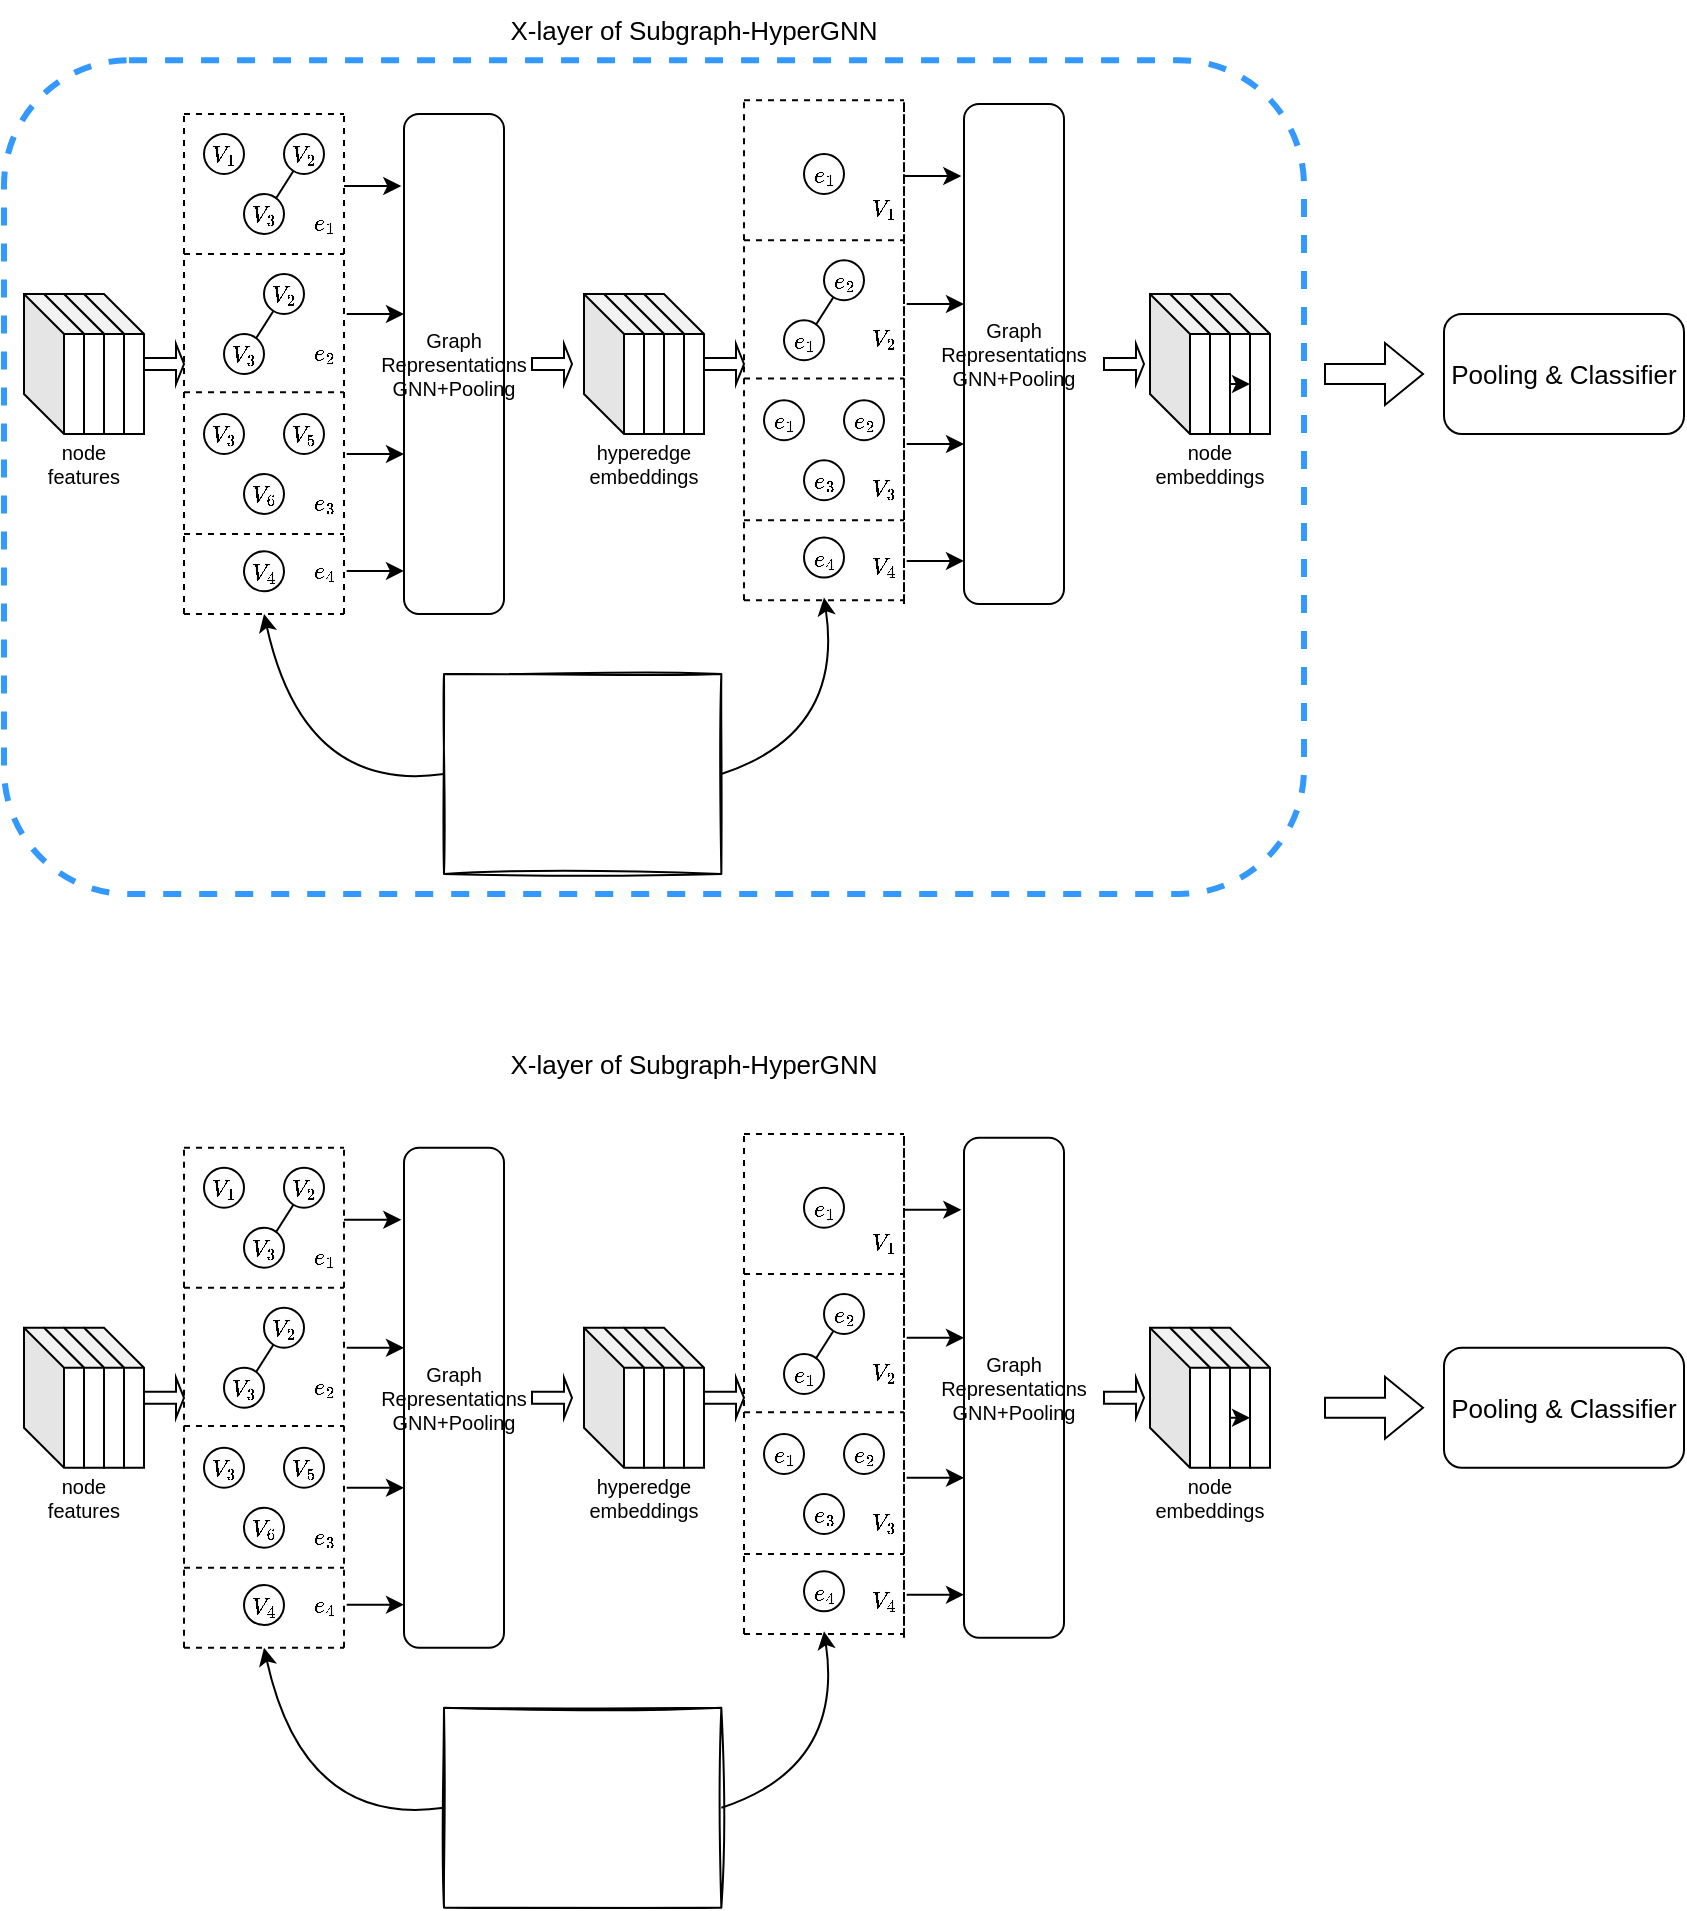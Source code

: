 <mxfile version="20.4.1" type="github">
  <diagram id="Zizr9kG71ItXu3PUZdYu" name="第 1 页">
    <mxGraphModel dx="983" dy="553" grid="1" gridSize="10" guides="1" tooltips="1" connect="1" arrows="1" fold="1" page="1" pageScale="1" pageWidth="827" pageHeight="1169" math="1" shadow="0">
      <root>
        <mxCell id="0" />
        <mxCell id="1" parent="0" />
        <mxCell id="7wE68VjL94obTEk8A7nX-3" value="&lt;font style=&quot;font-size: 10px;&quot;&gt;`V_1`&lt;/font&gt;" style="ellipse;whiteSpace=wrap;html=1;aspect=fixed;" vertex="1" parent="1">
          <mxGeometry x="300" y="120" width="20" height="20" as="geometry" />
        </mxCell>
        <mxCell id="7wE68VjL94obTEk8A7nX-4" value="&lt;font style=&quot;font-size: 10px;&quot;&gt;`V_2`&lt;/font&gt;" style="ellipse;whiteSpace=wrap;html=1;aspect=fixed;" vertex="1" parent="1">
          <mxGeometry x="340" y="120" width="20" height="20" as="geometry" />
        </mxCell>
        <mxCell id="7wE68VjL94obTEk8A7nX-5" value="&lt;font style=&quot;font-size: 10px;&quot;&gt;`V_3`&lt;/font&gt;" style="ellipse;whiteSpace=wrap;html=1;aspect=fixed;" vertex="1" parent="1">
          <mxGeometry x="320" y="150" width="20" height="20" as="geometry" />
        </mxCell>
        <mxCell id="7wE68VjL94obTEk8A7nX-6" value="" style="endArrow=none;html=1;rounded=0;fontSize=10;entryX=0.231;entryY=0.932;entryDx=0;entryDy=0;exitX=0.798;exitY=0.113;exitDx=0;exitDy=0;entryPerimeter=0;exitPerimeter=0;" edge="1" parent="1" source="7wE68VjL94obTEk8A7nX-5" target="7wE68VjL94obTEk8A7nX-4">
          <mxGeometry width="50" height="50" relative="1" as="geometry">
            <mxPoint x="340" y="290" as="sourcePoint" />
            <mxPoint x="390" y="240" as="targetPoint" />
          </mxGeometry>
        </mxCell>
        <mxCell id="7wE68VjL94obTEk8A7nX-8" value="&lt;font style=&quot;font-size: 10px;&quot;&gt;`V_2`&lt;/font&gt;" style="ellipse;whiteSpace=wrap;html=1;aspect=fixed;" vertex="1" parent="1">
          <mxGeometry x="330" y="190" width="20" height="20" as="geometry" />
        </mxCell>
        <mxCell id="7wE68VjL94obTEk8A7nX-9" value="&lt;font style=&quot;font-size: 10px;&quot;&gt;`V_3`&lt;/font&gt;" style="ellipse;whiteSpace=wrap;html=1;aspect=fixed;" vertex="1" parent="1">
          <mxGeometry x="310" y="220" width="20" height="20" as="geometry" />
        </mxCell>
        <mxCell id="7wE68VjL94obTEk8A7nX-10" value="" style="endArrow=none;html=1;rounded=0;fontSize=10;entryX=0.231;entryY=0.932;entryDx=0;entryDy=0;exitX=0.798;exitY=0.113;exitDx=0;exitDy=0;entryPerimeter=0;exitPerimeter=0;" edge="1" parent="1" source="7wE68VjL94obTEk8A7nX-9" target="7wE68VjL94obTEk8A7nX-8">
          <mxGeometry width="50" height="50" relative="1" as="geometry">
            <mxPoint x="330" y="360" as="sourcePoint" />
            <mxPoint x="380" y="310" as="targetPoint" />
          </mxGeometry>
        </mxCell>
        <mxCell id="7wE68VjL94obTEk8A7nX-11" value="&lt;font style=&quot;font-size: 10px;&quot;&gt;`V_3`&lt;/font&gt;" style="ellipse;whiteSpace=wrap;html=1;aspect=fixed;" vertex="1" parent="1">
          <mxGeometry x="300" y="260" width="20" height="20" as="geometry" />
        </mxCell>
        <mxCell id="7wE68VjL94obTEk8A7nX-12" value="&lt;font style=&quot;font-size: 10px;&quot;&gt;`V_5`&lt;/font&gt;" style="ellipse;whiteSpace=wrap;html=1;aspect=fixed;" vertex="1" parent="1">
          <mxGeometry x="340" y="260" width="20" height="20" as="geometry" />
        </mxCell>
        <mxCell id="7wE68VjL94obTEk8A7nX-13" value="&lt;font style=&quot;font-size: 10px;&quot;&gt;`V_6`&lt;/font&gt;" style="ellipse;whiteSpace=wrap;html=1;aspect=fixed;" vertex="1" parent="1">
          <mxGeometry x="320" y="290" width="20" height="20" as="geometry" />
        </mxCell>
        <mxCell id="7wE68VjL94obTEk8A7nX-15" value="&lt;font style=&quot;font-size: 10px;&quot;&gt;`V_4`&lt;/font&gt;" style="ellipse;whiteSpace=wrap;html=1;aspect=fixed;" vertex="1" parent="1">
          <mxGeometry x="320" y="328.65" width="20" height="20" as="geometry" />
        </mxCell>
        <mxCell id="7wE68VjL94obTEk8A7nX-16" value="" style="endArrow=none;dashed=1;html=1;rounded=0;fontSize=10;" edge="1" parent="1">
          <mxGeometry width="50" height="50" relative="1" as="geometry">
            <mxPoint x="290" y="360" as="sourcePoint" />
            <mxPoint x="290" y="110" as="targetPoint" />
          </mxGeometry>
        </mxCell>
        <mxCell id="7wE68VjL94obTEk8A7nX-17" value="" style="endArrow=none;dashed=1;html=1;rounded=0;fontSize=10;" edge="1" parent="1">
          <mxGeometry width="50" height="50" relative="1" as="geometry">
            <mxPoint x="370" y="360" as="sourcePoint" />
            <mxPoint x="370" y="110" as="targetPoint" />
          </mxGeometry>
        </mxCell>
        <mxCell id="7wE68VjL94obTEk8A7nX-18" value="" style="endArrow=none;dashed=1;html=1;rounded=0;fontSize=10;" edge="1" parent="1">
          <mxGeometry width="50" height="50" relative="1" as="geometry">
            <mxPoint x="290" y="360" as="sourcePoint" />
            <mxPoint x="370" y="360" as="targetPoint" />
          </mxGeometry>
        </mxCell>
        <mxCell id="7wE68VjL94obTEk8A7nX-19" value="" style="endArrow=none;dashed=1;html=1;rounded=0;fontSize=10;" edge="1" parent="1">
          <mxGeometry width="50" height="50" relative="1" as="geometry">
            <mxPoint x="290" y="110" as="sourcePoint" />
            <mxPoint x="370" y="110" as="targetPoint" />
          </mxGeometry>
        </mxCell>
        <mxCell id="7wE68VjL94obTEk8A7nX-20" value="" style="endArrow=none;dashed=1;html=1;rounded=0;fontSize=10;" edge="1" parent="1">
          <mxGeometry width="50" height="50" relative="1" as="geometry">
            <mxPoint x="290" y="180" as="sourcePoint" />
            <mxPoint x="370" y="180" as="targetPoint" />
          </mxGeometry>
        </mxCell>
        <mxCell id="7wE68VjL94obTEk8A7nX-21" value="" style="endArrow=none;dashed=1;html=1;rounded=0;fontSize=10;" edge="1" parent="1">
          <mxGeometry width="50" height="50" relative="1" as="geometry">
            <mxPoint x="290" y="249.12" as="sourcePoint" />
            <mxPoint x="370" y="249.12" as="targetPoint" />
          </mxGeometry>
        </mxCell>
        <mxCell id="7wE68VjL94obTEk8A7nX-22" value="" style="endArrow=none;dashed=1;html=1;rounded=0;fontSize=10;" edge="1" parent="1">
          <mxGeometry width="50" height="50" relative="1" as="geometry">
            <mxPoint x="290" y="320" as="sourcePoint" />
            <mxPoint x="370" y="320" as="targetPoint" />
          </mxGeometry>
        </mxCell>
        <mxCell id="7wE68VjL94obTEk8A7nX-23" value="`e_1`" style="text;html=1;strokeColor=none;fillColor=none;align=center;verticalAlign=middle;whiteSpace=wrap;rounded=0;fontSize=10;" vertex="1" parent="1">
          <mxGeometry x="330" y="150" width="60" height="30" as="geometry" />
        </mxCell>
        <mxCell id="7wE68VjL94obTEk8A7nX-24" value="`e_2`" style="text;html=1;strokeColor=none;fillColor=none;align=center;verticalAlign=middle;whiteSpace=wrap;rounded=0;fontSize=10;" vertex="1" parent="1">
          <mxGeometry x="330" y="215" width="60" height="30" as="geometry" />
        </mxCell>
        <mxCell id="7wE68VjL94obTEk8A7nX-25" value="`e_3`" style="text;html=1;strokeColor=none;fillColor=none;align=center;verticalAlign=middle;whiteSpace=wrap;rounded=0;fontSize=10;" vertex="1" parent="1">
          <mxGeometry x="330" y="290" width="60" height="30" as="geometry" />
        </mxCell>
        <mxCell id="7wE68VjL94obTEk8A7nX-26" value="`e_4`" style="text;html=1;strokeColor=none;fillColor=none;align=center;verticalAlign=middle;whiteSpace=wrap;rounded=0;fontSize=10;" vertex="1" parent="1">
          <mxGeometry x="330" y="323.65" width="60" height="30" as="geometry" />
        </mxCell>
        <mxCell id="7wE68VjL94obTEk8A7nX-66" value="Graph &lt;br&gt;Representations&lt;br&gt;GNN+Pooling&lt;br&gt;" style="rounded=1;whiteSpace=wrap;html=1;sketch=0;strokeColor=default;fontSize=10;textDirection=rtl;horizontal=1;verticalAlign=middle;" vertex="1" parent="1">
          <mxGeometry x="400" y="110" width="50" height="250" as="geometry" />
        </mxCell>
        <mxCell id="7wE68VjL94obTEk8A7nX-67" value="" style="endArrow=classic;html=1;rounded=0;fontSize=10;entryX=-0.027;entryY=0.14;entryDx=0;entryDy=0;entryPerimeter=0;" edge="1" parent="1">
          <mxGeometry width="50" height="50" relative="1" as="geometry">
            <mxPoint x="370" y="146" as="sourcePoint" />
            <mxPoint x="398.65" y="146" as="targetPoint" />
          </mxGeometry>
        </mxCell>
        <mxCell id="7wE68VjL94obTEk8A7nX-68" value="" style="endArrow=classic;html=1;rounded=0;fontSize=10;entryX=-0.027;entryY=0.14;entryDx=0;entryDy=0;entryPerimeter=0;" edge="1" parent="1">
          <mxGeometry width="50" height="50" relative="1" as="geometry">
            <mxPoint x="371.35" y="210" as="sourcePoint" />
            <mxPoint x="400.0" y="210" as="targetPoint" />
          </mxGeometry>
        </mxCell>
        <mxCell id="7wE68VjL94obTEk8A7nX-69" value="" style="endArrow=classic;html=1;rounded=0;fontSize=10;entryX=-0.027;entryY=0.14;entryDx=0;entryDy=0;entryPerimeter=0;" edge="1" parent="1">
          <mxGeometry width="50" height="50" relative="1" as="geometry">
            <mxPoint x="371.35" y="280" as="sourcePoint" />
            <mxPoint x="400.0" y="280" as="targetPoint" />
          </mxGeometry>
        </mxCell>
        <mxCell id="7wE68VjL94obTEk8A7nX-70" value="" style="endArrow=classic;html=1;rounded=0;fontSize=10;entryX=-0.027;entryY=0.14;entryDx=0;entryDy=0;entryPerimeter=0;" edge="1" parent="1">
          <mxGeometry width="50" height="50" relative="1" as="geometry">
            <mxPoint x="371.35" y="338.48" as="sourcePoint" />
            <mxPoint x="400.0" y="338.48" as="targetPoint" />
          </mxGeometry>
        </mxCell>
        <mxCell id="7wE68VjL94obTEk8A7nX-80" value="" style="group" vertex="1" connectable="0" parent="1">
          <mxGeometry x="490" y="200" width="60" height="70" as="geometry" />
        </mxCell>
        <mxCell id="7wE68VjL94obTEk8A7nX-75" value="" style="shape=cube;whiteSpace=wrap;html=1;boundedLbl=1;backgroundOutline=1;darkOpacity=0.05;darkOpacity2=0.1;sketch=0;strokeColor=default;fontSize=10;" vertex="1" parent="7wE68VjL94obTEk8A7nX-80">
          <mxGeometry x="30" width="30" height="70" as="geometry" />
        </mxCell>
        <mxCell id="7wE68VjL94obTEk8A7nX-76" value="" style="shape=cube;whiteSpace=wrap;html=1;boundedLbl=1;backgroundOutline=1;darkOpacity=0.05;darkOpacity2=0.1;sketch=0;strokeColor=default;fontSize=10;" vertex="1" parent="7wE68VjL94obTEk8A7nX-80">
          <mxGeometry x="20" width="30" height="70" as="geometry" />
        </mxCell>
        <mxCell id="7wE68VjL94obTEk8A7nX-77" value="" style="shape=cube;whiteSpace=wrap;html=1;boundedLbl=1;backgroundOutline=1;darkOpacity=0.05;darkOpacity2=0.1;sketch=0;strokeColor=default;fontSize=10;" vertex="1" parent="7wE68VjL94obTEk8A7nX-80">
          <mxGeometry x="10" width="30" height="70" as="geometry" />
        </mxCell>
        <mxCell id="7wE68VjL94obTEk8A7nX-79" value="" style="shape=cube;whiteSpace=wrap;html=1;boundedLbl=1;backgroundOutline=1;darkOpacity=0.05;darkOpacity2=0.1;sketch=0;strokeColor=default;fontSize=10;" vertex="1" parent="7wE68VjL94obTEk8A7nX-80">
          <mxGeometry width="30" height="70" as="geometry" />
        </mxCell>
        <mxCell id="7wE68VjL94obTEk8A7nX-81" value="hyperedge&lt;br&gt;embeddings" style="text;html=1;strokeColor=none;fillColor=none;align=center;verticalAlign=middle;whiteSpace=wrap;rounded=0;sketch=0;fontSize=10;" vertex="1" parent="1">
          <mxGeometry x="490" y="270" width="60" height="30" as="geometry" />
        </mxCell>
        <mxCell id="7wE68VjL94obTEk8A7nX-84" value="&lt;font style=&quot;font-size: 10px;&quot;&gt;`e_1`&lt;/font&gt;" style="ellipse;whiteSpace=wrap;html=1;aspect=fixed;" vertex="1" parent="1">
          <mxGeometry x="600" y="130" width="20" height="20" as="geometry" />
        </mxCell>
        <mxCell id="7wE68VjL94obTEk8A7nX-86" value="&lt;font style=&quot;font-size: 10px;&quot;&gt;`e_2`&lt;/font&gt;" style="ellipse;whiteSpace=wrap;html=1;aspect=fixed;" vertex="1" parent="1">
          <mxGeometry x="610" y="183.12" width="20" height="20" as="geometry" />
        </mxCell>
        <mxCell id="7wE68VjL94obTEk8A7nX-87" value="&lt;font style=&quot;font-size: 10px;&quot;&gt;`e_1`&lt;/font&gt;" style="ellipse;whiteSpace=wrap;html=1;aspect=fixed;" vertex="1" parent="1">
          <mxGeometry x="590" y="213.12" width="20" height="20" as="geometry" />
        </mxCell>
        <mxCell id="7wE68VjL94obTEk8A7nX-88" value="" style="endArrow=none;html=1;rounded=0;fontSize=10;entryX=0.231;entryY=0.932;entryDx=0;entryDy=0;exitX=0.798;exitY=0.113;exitDx=0;exitDy=0;entryPerimeter=0;exitPerimeter=0;" edge="1" parent="1" source="7wE68VjL94obTEk8A7nX-87" target="7wE68VjL94obTEk8A7nX-86">
          <mxGeometry width="50" height="50" relative="1" as="geometry">
            <mxPoint x="610" y="353.12" as="sourcePoint" />
            <mxPoint x="660" y="303.12" as="targetPoint" />
          </mxGeometry>
        </mxCell>
        <mxCell id="7wE68VjL94obTEk8A7nX-89" value="&lt;font style=&quot;font-size: 10px;&quot;&gt;`e_1`&lt;/font&gt;" style="ellipse;whiteSpace=wrap;html=1;aspect=fixed;" vertex="1" parent="1">
          <mxGeometry x="580" y="253.12" width="20" height="20" as="geometry" />
        </mxCell>
        <mxCell id="7wE68VjL94obTEk8A7nX-90" value="&lt;font style=&quot;font-size: 10px;&quot;&gt;`e_2`&lt;/font&gt;" style="ellipse;whiteSpace=wrap;html=1;aspect=fixed;" vertex="1" parent="1">
          <mxGeometry x="620" y="253.12" width="20" height="20" as="geometry" />
        </mxCell>
        <mxCell id="7wE68VjL94obTEk8A7nX-91" value="&lt;font style=&quot;font-size: 10px;&quot;&gt;`e_3`&lt;/font&gt;" style="ellipse;whiteSpace=wrap;html=1;aspect=fixed;" vertex="1" parent="1">
          <mxGeometry x="600" y="283.12" width="20" height="20" as="geometry" />
        </mxCell>
        <mxCell id="7wE68VjL94obTEk8A7nX-92" value="&lt;font style=&quot;font-size: 10px;&quot;&gt;`e_4`&lt;/font&gt;" style="ellipse;whiteSpace=wrap;html=1;aspect=fixed;" vertex="1" parent="1">
          <mxGeometry x="600" y="321.77" width="20" height="20" as="geometry" />
        </mxCell>
        <mxCell id="7wE68VjL94obTEk8A7nX-93" value="" style="endArrow=none;dashed=1;html=1;rounded=0;fontSize=10;" edge="1" parent="1">
          <mxGeometry width="50" height="50" relative="1" as="geometry">
            <mxPoint x="570" y="353.12" as="sourcePoint" />
            <mxPoint x="570" y="103.12" as="targetPoint" />
          </mxGeometry>
        </mxCell>
        <mxCell id="7wE68VjL94obTEk8A7nX-94" value="" style="endArrow=none;dashed=1;html=1;rounded=0;fontSize=10;" edge="1" parent="1">
          <mxGeometry width="50" height="50" relative="1" as="geometry">
            <mxPoint x="650" y="353.12" as="sourcePoint" />
            <mxPoint x="650" y="103.12" as="targetPoint" />
          </mxGeometry>
        </mxCell>
        <mxCell id="7wE68VjL94obTEk8A7nX-95" value="" style="endArrow=none;dashed=1;html=1;rounded=0;fontSize=10;" edge="1" parent="1">
          <mxGeometry width="50" height="50" relative="1" as="geometry">
            <mxPoint x="570" y="353.12" as="sourcePoint" />
            <mxPoint x="650" y="353.12" as="targetPoint" />
          </mxGeometry>
        </mxCell>
        <mxCell id="7wE68VjL94obTEk8A7nX-96" value="" style="endArrow=none;dashed=1;html=1;rounded=0;fontSize=10;" edge="1" parent="1">
          <mxGeometry width="50" height="50" relative="1" as="geometry">
            <mxPoint x="570" y="103.12" as="sourcePoint" />
            <mxPoint x="650" y="103.12" as="targetPoint" />
          </mxGeometry>
        </mxCell>
        <mxCell id="7wE68VjL94obTEk8A7nX-97" value="" style="endArrow=none;dashed=1;html=1;rounded=0;fontSize=10;" edge="1" parent="1">
          <mxGeometry width="50" height="50" relative="1" as="geometry">
            <mxPoint x="570" y="173.12" as="sourcePoint" />
            <mxPoint x="650" y="173.12" as="targetPoint" />
          </mxGeometry>
        </mxCell>
        <mxCell id="7wE68VjL94obTEk8A7nX-98" value="" style="endArrow=none;dashed=1;html=1;rounded=0;fontSize=10;" edge="1" parent="1">
          <mxGeometry width="50" height="50" relative="1" as="geometry">
            <mxPoint x="570" y="242.24" as="sourcePoint" />
            <mxPoint x="650" y="242.24" as="targetPoint" />
          </mxGeometry>
        </mxCell>
        <mxCell id="7wE68VjL94obTEk8A7nX-99" value="" style="endArrow=none;dashed=1;html=1;rounded=0;fontSize=10;" edge="1" parent="1">
          <mxGeometry width="50" height="50" relative="1" as="geometry">
            <mxPoint x="570" y="313.12" as="sourcePoint" />
            <mxPoint x="650" y="313.12" as="targetPoint" />
          </mxGeometry>
        </mxCell>
        <mxCell id="7wE68VjL94obTEk8A7nX-100" value="`V_1`" style="text;html=1;strokeColor=none;fillColor=none;align=center;verticalAlign=middle;whiteSpace=wrap;rounded=0;fontSize=10;" vertex="1" parent="1">
          <mxGeometry x="610" y="143.12" width="60" height="30" as="geometry" />
        </mxCell>
        <mxCell id="7wE68VjL94obTEk8A7nX-101" value="`V_2`" style="text;html=1;strokeColor=none;fillColor=none;align=center;verticalAlign=middle;whiteSpace=wrap;rounded=0;fontSize=10;" vertex="1" parent="1">
          <mxGeometry x="610" y="208.12" width="60" height="30" as="geometry" />
        </mxCell>
        <mxCell id="7wE68VjL94obTEk8A7nX-102" value="`V_3`" style="text;html=1;strokeColor=none;fillColor=none;align=center;verticalAlign=middle;whiteSpace=wrap;rounded=0;fontSize=10;" vertex="1" parent="1">
          <mxGeometry x="610" y="282.98" width="60" height="30" as="geometry" />
        </mxCell>
        <mxCell id="7wE68VjL94obTEk8A7nX-104" value="`V_4`" style="text;html=1;strokeColor=none;fillColor=none;align=center;verticalAlign=middle;whiteSpace=wrap;rounded=0;fontSize=10;" vertex="1" parent="1">
          <mxGeometry x="610" y="321.77" width="60" height="30" as="geometry" />
        </mxCell>
        <mxCell id="7wE68VjL94obTEk8A7nX-105" value="" style="shape=image;verticalLabelPosition=bottom;labelBackgroundColor=default;verticalAlign=top;aspect=fixed;imageAspect=0;image=https://upload.wikimedia.org/wikipedia/commons/thumb/5/57/Hypergraph-wikipedia.svg/2560px-Hypergraph-wikipedia.svg.png;imageBorder=default;sketch=1;" vertex="1" parent="1">
          <mxGeometry x="420" y="390" width="138.67" height="100" as="geometry" />
        </mxCell>
        <mxCell id="7wE68VjL94obTEk8A7nX-106" value="" style="curved=1;endArrow=classic;html=1;rounded=0;fontSize=10;exitX=0;exitY=0.5;exitDx=0;exitDy=0;" edge="1" parent="1" source="7wE68VjL94obTEk8A7nX-105">
          <mxGeometry width="50" height="50" relative="1" as="geometry">
            <mxPoint x="360" y="380" as="sourcePoint" />
            <mxPoint x="330" y="360" as="targetPoint" />
            <Array as="points">
              <mxPoint x="350" y="450" />
            </Array>
          </mxGeometry>
        </mxCell>
        <mxCell id="7wE68VjL94obTEk8A7nX-107" value="" style="curved=1;endArrow=classic;html=1;rounded=0;fontSize=10;exitX=1;exitY=0.5;exitDx=0;exitDy=0;entryX=0;entryY=1;entryDx=0;entryDy=0;" edge="1" parent="1" source="7wE68VjL94obTEk8A7nX-105" target="7wE68VjL94obTEk8A7nX-104">
          <mxGeometry width="50" height="50" relative="1" as="geometry">
            <mxPoint x="430" y="450" as="sourcePoint" />
            <mxPoint x="340" y="370" as="targetPoint" />
            <Array as="points">
              <mxPoint x="620" y="420" />
            </Array>
          </mxGeometry>
        </mxCell>
        <mxCell id="7wE68VjL94obTEk8A7nX-109" value="" style="shape=singleArrow;whiteSpace=wrap;html=1;sketch=0;strokeColor=default;fontSize=10;" vertex="1" parent="1">
          <mxGeometry x="550" y="225" width="20" height="20" as="geometry" />
        </mxCell>
        <mxCell id="7wE68VjL94obTEk8A7nX-110" value="" style="group" vertex="1" connectable="0" parent="1">
          <mxGeometry x="210" y="200" width="60" height="70" as="geometry" />
        </mxCell>
        <mxCell id="7wE68VjL94obTEk8A7nX-111" value="" style="shape=cube;whiteSpace=wrap;html=1;boundedLbl=1;backgroundOutline=1;darkOpacity=0.05;darkOpacity2=0.1;sketch=0;strokeColor=default;fontSize=10;" vertex="1" parent="7wE68VjL94obTEk8A7nX-110">
          <mxGeometry x="30" width="30" height="70" as="geometry" />
        </mxCell>
        <mxCell id="7wE68VjL94obTEk8A7nX-112" value="" style="shape=cube;whiteSpace=wrap;html=1;boundedLbl=1;backgroundOutline=1;darkOpacity=0.05;darkOpacity2=0.1;sketch=0;strokeColor=default;fontSize=10;" vertex="1" parent="7wE68VjL94obTEk8A7nX-110">
          <mxGeometry x="20" width="30" height="70" as="geometry" />
        </mxCell>
        <mxCell id="7wE68VjL94obTEk8A7nX-113" value="" style="shape=cube;whiteSpace=wrap;html=1;boundedLbl=1;backgroundOutline=1;darkOpacity=0.05;darkOpacity2=0.1;sketch=0;strokeColor=default;fontSize=10;" vertex="1" parent="7wE68VjL94obTEk8A7nX-110">
          <mxGeometry x="10" width="30" height="70" as="geometry" />
        </mxCell>
        <mxCell id="7wE68VjL94obTEk8A7nX-114" value="" style="shape=cube;whiteSpace=wrap;html=1;boundedLbl=1;backgroundOutline=1;darkOpacity=0.05;darkOpacity2=0.1;sketch=0;strokeColor=default;fontSize=10;" vertex="1" parent="7wE68VjL94obTEk8A7nX-110">
          <mxGeometry width="30" height="70" as="geometry" />
        </mxCell>
        <mxCell id="7wE68VjL94obTEk8A7nX-115" value="node&lt;br&gt;features" style="text;html=1;strokeColor=none;fillColor=none;align=center;verticalAlign=middle;whiteSpace=wrap;rounded=0;sketch=0;fontSize=10;" vertex="1" parent="1">
          <mxGeometry x="210" y="270" width="60" height="30" as="geometry" />
        </mxCell>
        <mxCell id="7wE68VjL94obTEk8A7nX-116" value="" style="shape=singleArrow;whiteSpace=wrap;html=1;sketch=0;strokeColor=default;fontSize=10;" vertex="1" parent="1">
          <mxGeometry x="270" y="225" width="20" height="20" as="geometry" />
        </mxCell>
        <mxCell id="7wE68VjL94obTEk8A7nX-118" value="" style="group" vertex="1" connectable="0" parent="1">
          <mxGeometry x="773" y="200" width="60" height="70" as="geometry" />
        </mxCell>
        <mxCell id="7wE68VjL94obTEk8A7nX-119" value="" style="shape=cube;whiteSpace=wrap;html=1;boundedLbl=1;backgroundOutline=1;darkOpacity=0.05;darkOpacity2=0.1;sketch=0;strokeColor=default;fontSize=10;" vertex="1" parent="7wE68VjL94obTEk8A7nX-118">
          <mxGeometry x="30" width="30" height="70" as="geometry" />
        </mxCell>
        <mxCell id="7wE68VjL94obTEk8A7nX-120" value="" style="shape=cube;whiteSpace=wrap;html=1;boundedLbl=1;backgroundOutline=1;darkOpacity=0.05;darkOpacity2=0.1;sketch=0;strokeColor=default;fontSize=10;" vertex="1" parent="7wE68VjL94obTEk8A7nX-118">
          <mxGeometry x="20" width="30" height="70" as="geometry" />
        </mxCell>
        <mxCell id="7wE68VjL94obTEk8A7nX-136" style="edgeStyle=orthogonalEdgeStyle;rounded=0;orthogonalLoop=1;jettySize=auto;html=1;exitX=0;exitY=0;exitDx=30;exitDy=45;exitPerimeter=0;entryX=0;entryY=0;entryDx=30;entryDy=45;entryPerimeter=0;fontSize=10;" edge="1" parent="7wE68VjL94obTEk8A7nX-118" source="7wE68VjL94obTEk8A7nX-121" target="7wE68VjL94obTEk8A7nX-120">
          <mxGeometry relative="1" as="geometry" />
        </mxCell>
        <mxCell id="7wE68VjL94obTEk8A7nX-121" value="" style="shape=cube;whiteSpace=wrap;html=1;boundedLbl=1;backgroundOutline=1;darkOpacity=0.05;darkOpacity2=0.1;sketch=0;strokeColor=default;fontSize=10;" vertex="1" parent="7wE68VjL94obTEk8A7nX-118">
          <mxGeometry x="10" width="30" height="70" as="geometry" />
        </mxCell>
        <mxCell id="7wE68VjL94obTEk8A7nX-122" value="" style="shape=cube;whiteSpace=wrap;html=1;boundedLbl=1;backgroundOutline=1;darkOpacity=0.05;darkOpacity2=0.1;sketch=0;strokeColor=default;fontSize=10;" vertex="1" parent="7wE68VjL94obTEk8A7nX-118">
          <mxGeometry width="30" height="70" as="geometry" />
        </mxCell>
        <mxCell id="7wE68VjL94obTEk8A7nX-123" value="node&lt;br&gt;embeddings" style="text;html=1;strokeColor=none;fillColor=none;align=center;verticalAlign=middle;whiteSpace=wrap;rounded=0;sketch=0;fontSize=10;" vertex="1" parent="1">
          <mxGeometry x="773" y="270" width="60" height="30" as="geometry" />
        </mxCell>
        <mxCell id="7wE68VjL94obTEk8A7nX-124" value="" style="shape=singleArrow;whiteSpace=wrap;html=1;sketch=0;strokeColor=default;fontSize=10;" vertex="1" parent="1">
          <mxGeometry x="750" y="225" width="20" height="20" as="geometry" />
        </mxCell>
        <mxCell id="7wE68VjL94obTEk8A7nX-125" value="" style="endArrow=none;dashed=1;html=1;rounded=0;fontSize=10;" edge="1" parent="1">
          <mxGeometry width="50" height="50" relative="1" as="geometry">
            <mxPoint x="650" y="355" as="sourcePoint" />
            <mxPoint x="650" y="105" as="targetPoint" />
          </mxGeometry>
        </mxCell>
        <mxCell id="7wE68VjL94obTEk8A7nX-126" value="Graph &lt;br&gt;Representations&lt;br&gt;GNN+Pooling&lt;br&gt;" style="rounded=1;whiteSpace=wrap;html=1;sketch=0;strokeColor=default;fontSize=10;textDirection=rtl;horizontal=1;verticalAlign=middle;" vertex="1" parent="1">
          <mxGeometry x="680" y="105" width="50" height="250" as="geometry" />
        </mxCell>
        <mxCell id="7wE68VjL94obTEk8A7nX-127" value="" style="endArrow=classic;html=1;rounded=0;fontSize=10;entryX=-0.027;entryY=0.14;entryDx=0;entryDy=0;entryPerimeter=0;" edge="1" parent="1">
          <mxGeometry width="50" height="50" relative="1" as="geometry">
            <mxPoint x="650" y="141" as="sourcePoint" />
            <mxPoint x="678.65" y="141" as="targetPoint" />
          </mxGeometry>
        </mxCell>
        <mxCell id="7wE68VjL94obTEk8A7nX-128" value="" style="endArrow=classic;html=1;rounded=0;fontSize=10;entryX=-0.027;entryY=0.14;entryDx=0;entryDy=0;entryPerimeter=0;" edge="1" parent="1">
          <mxGeometry width="50" height="50" relative="1" as="geometry">
            <mxPoint x="651.35" y="205" as="sourcePoint" />
            <mxPoint x="680" y="205" as="targetPoint" />
          </mxGeometry>
        </mxCell>
        <mxCell id="7wE68VjL94obTEk8A7nX-129" value="" style="endArrow=classic;html=1;rounded=0;fontSize=10;entryX=-0.027;entryY=0.14;entryDx=0;entryDy=0;entryPerimeter=0;" edge="1" parent="1">
          <mxGeometry width="50" height="50" relative="1" as="geometry">
            <mxPoint x="651.35" y="275" as="sourcePoint" />
            <mxPoint x="680" y="275" as="targetPoint" />
          </mxGeometry>
        </mxCell>
        <mxCell id="7wE68VjL94obTEk8A7nX-130" value="" style="endArrow=classic;html=1;rounded=0;fontSize=10;entryX=-0.027;entryY=0.14;entryDx=0;entryDy=0;entryPerimeter=0;" edge="1" parent="1">
          <mxGeometry width="50" height="50" relative="1" as="geometry">
            <mxPoint x="651.35" y="333.48" as="sourcePoint" />
            <mxPoint x="680" y="333.48" as="targetPoint" />
          </mxGeometry>
        </mxCell>
        <mxCell id="7wE68VjL94obTEk8A7nX-135" value="" style="shape=singleArrow;whiteSpace=wrap;html=1;sketch=0;strokeColor=default;fontSize=10;" vertex="1" parent="1">
          <mxGeometry x="464" y="225" width="20" height="20" as="geometry" />
        </mxCell>
        <mxCell id="7wE68VjL94obTEk8A7nX-137" value="" style="rounded=1;whiteSpace=wrap;html=1;dashed=1;sketch=0;strokeColor=#3399FF;fontSize=10;fillColor=none;strokeWidth=3;" vertex="1" parent="1">
          <mxGeometry x="200" y="83.12" width="650" height="416.88" as="geometry" />
        </mxCell>
        <mxCell id="7wE68VjL94obTEk8A7nX-138" value="&lt;font style=&quot;font-size: 13px;&quot;&gt;X-layer of Subgraph-HyperGNN&lt;/font&gt;" style="text;html=1;strokeColor=none;fillColor=none;align=center;verticalAlign=middle;whiteSpace=wrap;rounded=0;dashed=1;sketch=0;strokeWidth=3;fontSize=10;" vertex="1" parent="1">
          <mxGeometry x="420" y="53.12" width="250" height="30" as="geometry" />
        </mxCell>
        <mxCell id="7wE68VjL94obTEk8A7nX-139" value="" style="shape=flexArrow;endArrow=classic;html=1;rounded=0;fontSize=13;" edge="1" parent="1">
          <mxGeometry width="50" height="50" relative="1" as="geometry">
            <mxPoint x="860" y="240" as="sourcePoint" />
            <mxPoint x="910" y="240" as="targetPoint" />
          </mxGeometry>
        </mxCell>
        <mxCell id="7wE68VjL94obTEk8A7nX-141" value="Pooling &amp;amp; Classifier" style="rounded=1;whiteSpace=wrap;html=1;sketch=0;strokeColor=#000000;strokeWidth=1;fontSize=13;fillColor=default;" vertex="1" parent="1">
          <mxGeometry x="920" y="210" width="120" height="60" as="geometry" />
        </mxCell>
        <mxCell id="7wE68VjL94obTEk8A7nX-142" value="&lt;font style=&quot;font-size: 10px;&quot;&gt;`V_1`&lt;/font&gt;" style="ellipse;whiteSpace=wrap;html=1;aspect=fixed;" vertex="1" parent="1">
          <mxGeometry x="300" y="636.88" width="20" height="20" as="geometry" />
        </mxCell>
        <mxCell id="7wE68VjL94obTEk8A7nX-143" value="&lt;font style=&quot;font-size: 10px;&quot;&gt;`V_2`&lt;/font&gt;" style="ellipse;whiteSpace=wrap;html=1;aspect=fixed;" vertex="1" parent="1">
          <mxGeometry x="340" y="636.88" width="20" height="20" as="geometry" />
        </mxCell>
        <mxCell id="7wE68VjL94obTEk8A7nX-144" value="&lt;font style=&quot;font-size: 10px;&quot;&gt;`V_3`&lt;/font&gt;" style="ellipse;whiteSpace=wrap;html=1;aspect=fixed;" vertex="1" parent="1">
          <mxGeometry x="320" y="666.88" width="20" height="20" as="geometry" />
        </mxCell>
        <mxCell id="7wE68VjL94obTEk8A7nX-145" value="" style="endArrow=none;html=1;rounded=0;fontSize=10;entryX=0.231;entryY=0.932;entryDx=0;entryDy=0;exitX=0.798;exitY=0.113;exitDx=0;exitDy=0;entryPerimeter=0;exitPerimeter=0;" edge="1" parent="1" source="7wE68VjL94obTEk8A7nX-144" target="7wE68VjL94obTEk8A7nX-143">
          <mxGeometry width="50" height="50" relative="1" as="geometry">
            <mxPoint x="340" y="806.88" as="sourcePoint" />
            <mxPoint x="390" y="756.88" as="targetPoint" />
          </mxGeometry>
        </mxCell>
        <mxCell id="7wE68VjL94obTEk8A7nX-146" value="&lt;font style=&quot;font-size: 10px;&quot;&gt;`V_2`&lt;/font&gt;" style="ellipse;whiteSpace=wrap;html=1;aspect=fixed;" vertex="1" parent="1">
          <mxGeometry x="330" y="706.88" width="20" height="20" as="geometry" />
        </mxCell>
        <mxCell id="7wE68VjL94obTEk8A7nX-147" value="&lt;font style=&quot;font-size: 10px;&quot;&gt;`V_3`&lt;/font&gt;" style="ellipse;whiteSpace=wrap;html=1;aspect=fixed;" vertex="1" parent="1">
          <mxGeometry x="310" y="736.88" width="20" height="20" as="geometry" />
        </mxCell>
        <mxCell id="7wE68VjL94obTEk8A7nX-148" value="" style="endArrow=none;html=1;rounded=0;fontSize=10;entryX=0.231;entryY=0.932;entryDx=0;entryDy=0;exitX=0.798;exitY=0.113;exitDx=0;exitDy=0;entryPerimeter=0;exitPerimeter=0;" edge="1" parent="1" source="7wE68VjL94obTEk8A7nX-147" target="7wE68VjL94obTEk8A7nX-146">
          <mxGeometry width="50" height="50" relative="1" as="geometry">
            <mxPoint x="330" y="876.88" as="sourcePoint" />
            <mxPoint x="380" y="826.88" as="targetPoint" />
          </mxGeometry>
        </mxCell>
        <mxCell id="7wE68VjL94obTEk8A7nX-149" value="&lt;font style=&quot;font-size: 10px;&quot;&gt;`V_3`&lt;/font&gt;" style="ellipse;whiteSpace=wrap;html=1;aspect=fixed;" vertex="1" parent="1">
          <mxGeometry x="300" y="776.88" width="20" height="20" as="geometry" />
        </mxCell>
        <mxCell id="7wE68VjL94obTEk8A7nX-150" value="&lt;font style=&quot;font-size: 10px;&quot;&gt;`V_5`&lt;/font&gt;" style="ellipse;whiteSpace=wrap;html=1;aspect=fixed;" vertex="1" parent="1">
          <mxGeometry x="340" y="776.88" width="20" height="20" as="geometry" />
        </mxCell>
        <mxCell id="7wE68VjL94obTEk8A7nX-151" value="&lt;font style=&quot;font-size: 10px;&quot;&gt;`V_6`&lt;/font&gt;" style="ellipse;whiteSpace=wrap;html=1;aspect=fixed;" vertex="1" parent="1">
          <mxGeometry x="320" y="806.88" width="20" height="20" as="geometry" />
        </mxCell>
        <mxCell id="7wE68VjL94obTEk8A7nX-152" value="&lt;font style=&quot;font-size: 10px;&quot;&gt;`V_4`&lt;/font&gt;" style="ellipse;whiteSpace=wrap;html=1;aspect=fixed;" vertex="1" parent="1">
          <mxGeometry x="320" y="845.53" width="20" height="20" as="geometry" />
        </mxCell>
        <mxCell id="7wE68VjL94obTEk8A7nX-153" value="" style="endArrow=none;dashed=1;html=1;rounded=0;fontSize=10;" edge="1" parent="1">
          <mxGeometry width="50" height="50" relative="1" as="geometry">
            <mxPoint x="290" y="876.88" as="sourcePoint" />
            <mxPoint x="290" y="626.88" as="targetPoint" />
          </mxGeometry>
        </mxCell>
        <mxCell id="7wE68VjL94obTEk8A7nX-154" value="" style="endArrow=none;dashed=1;html=1;rounded=0;fontSize=10;" edge="1" parent="1">
          <mxGeometry width="50" height="50" relative="1" as="geometry">
            <mxPoint x="370" y="876.88" as="sourcePoint" />
            <mxPoint x="370" y="626.88" as="targetPoint" />
          </mxGeometry>
        </mxCell>
        <mxCell id="7wE68VjL94obTEk8A7nX-155" value="" style="endArrow=none;dashed=1;html=1;rounded=0;fontSize=10;" edge="1" parent="1">
          <mxGeometry width="50" height="50" relative="1" as="geometry">
            <mxPoint x="290" y="876.88" as="sourcePoint" />
            <mxPoint x="370" y="876.88" as="targetPoint" />
          </mxGeometry>
        </mxCell>
        <mxCell id="7wE68VjL94obTEk8A7nX-156" value="" style="endArrow=none;dashed=1;html=1;rounded=0;fontSize=10;" edge="1" parent="1">
          <mxGeometry width="50" height="50" relative="1" as="geometry">
            <mxPoint x="290" y="626.88" as="sourcePoint" />
            <mxPoint x="370" y="626.88" as="targetPoint" />
          </mxGeometry>
        </mxCell>
        <mxCell id="7wE68VjL94obTEk8A7nX-157" value="" style="endArrow=none;dashed=1;html=1;rounded=0;fontSize=10;" edge="1" parent="1">
          <mxGeometry width="50" height="50" relative="1" as="geometry">
            <mxPoint x="290" y="696.88" as="sourcePoint" />
            <mxPoint x="370" y="696.88" as="targetPoint" />
          </mxGeometry>
        </mxCell>
        <mxCell id="7wE68VjL94obTEk8A7nX-158" value="" style="endArrow=none;dashed=1;html=1;rounded=0;fontSize=10;" edge="1" parent="1">
          <mxGeometry width="50" height="50" relative="1" as="geometry">
            <mxPoint x="290" y="766.0" as="sourcePoint" />
            <mxPoint x="370" y="766.0" as="targetPoint" />
          </mxGeometry>
        </mxCell>
        <mxCell id="7wE68VjL94obTEk8A7nX-159" value="" style="endArrow=none;dashed=1;html=1;rounded=0;fontSize=10;" edge="1" parent="1">
          <mxGeometry width="50" height="50" relative="1" as="geometry">
            <mxPoint x="290" y="836.88" as="sourcePoint" />
            <mxPoint x="370" y="836.88" as="targetPoint" />
          </mxGeometry>
        </mxCell>
        <mxCell id="7wE68VjL94obTEk8A7nX-160" value="`e_1`" style="text;html=1;strokeColor=none;fillColor=none;align=center;verticalAlign=middle;whiteSpace=wrap;rounded=0;fontSize=10;" vertex="1" parent="1">
          <mxGeometry x="330" y="666.88" width="60" height="30" as="geometry" />
        </mxCell>
        <mxCell id="7wE68VjL94obTEk8A7nX-161" value="`e_2`" style="text;html=1;strokeColor=none;fillColor=none;align=center;verticalAlign=middle;whiteSpace=wrap;rounded=0;fontSize=10;" vertex="1" parent="1">
          <mxGeometry x="330" y="731.88" width="60" height="30" as="geometry" />
        </mxCell>
        <mxCell id="7wE68VjL94obTEk8A7nX-162" value="`e_3`" style="text;html=1;strokeColor=none;fillColor=none;align=center;verticalAlign=middle;whiteSpace=wrap;rounded=0;fontSize=10;" vertex="1" parent="1">
          <mxGeometry x="330" y="806.88" width="60" height="30" as="geometry" />
        </mxCell>
        <mxCell id="7wE68VjL94obTEk8A7nX-163" value="`e_4`" style="text;html=1;strokeColor=none;fillColor=none;align=center;verticalAlign=middle;whiteSpace=wrap;rounded=0;fontSize=10;" vertex="1" parent="1">
          <mxGeometry x="330" y="840.53" width="60" height="30" as="geometry" />
        </mxCell>
        <mxCell id="7wE68VjL94obTEk8A7nX-164" value="Graph &lt;br&gt;Representations&lt;br&gt;GNN+Pooling&lt;br&gt;" style="rounded=1;whiteSpace=wrap;html=1;sketch=0;strokeColor=default;fontSize=10;textDirection=rtl;horizontal=1;verticalAlign=middle;" vertex="1" parent="1">
          <mxGeometry x="400" y="626.88" width="50" height="250" as="geometry" />
        </mxCell>
        <mxCell id="7wE68VjL94obTEk8A7nX-165" value="" style="endArrow=classic;html=1;rounded=0;fontSize=10;entryX=-0.027;entryY=0.14;entryDx=0;entryDy=0;entryPerimeter=0;" edge="1" parent="1">
          <mxGeometry width="50" height="50" relative="1" as="geometry">
            <mxPoint x="370" y="662.88" as="sourcePoint" />
            <mxPoint x="398.65" y="662.88" as="targetPoint" />
          </mxGeometry>
        </mxCell>
        <mxCell id="7wE68VjL94obTEk8A7nX-166" value="" style="endArrow=classic;html=1;rounded=0;fontSize=10;entryX=-0.027;entryY=0.14;entryDx=0;entryDy=0;entryPerimeter=0;" edge="1" parent="1">
          <mxGeometry width="50" height="50" relative="1" as="geometry">
            <mxPoint x="371.35" y="726.88" as="sourcePoint" />
            <mxPoint x="400" y="726.88" as="targetPoint" />
          </mxGeometry>
        </mxCell>
        <mxCell id="7wE68VjL94obTEk8A7nX-167" value="" style="endArrow=classic;html=1;rounded=0;fontSize=10;entryX=-0.027;entryY=0.14;entryDx=0;entryDy=0;entryPerimeter=0;" edge="1" parent="1">
          <mxGeometry width="50" height="50" relative="1" as="geometry">
            <mxPoint x="371.35" y="796.88" as="sourcePoint" />
            <mxPoint x="400" y="796.88" as="targetPoint" />
          </mxGeometry>
        </mxCell>
        <mxCell id="7wE68VjL94obTEk8A7nX-168" value="" style="endArrow=classic;html=1;rounded=0;fontSize=10;entryX=-0.027;entryY=0.14;entryDx=0;entryDy=0;entryPerimeter=0;" edge="1" parent="1">
          <mxGeometry width="50" height="50" relative="1" as="geometry">
            <mxPoint x="371.35" y="855.36" as="sourcePoint" />
            <mxPoint x="400" y="855.36" as="targetPoint" />
          </mxGeometry>
        </mxCell>
        <mxCell id="7wE68VjL94obTEk8A7nX-169" value="" style="group" vertex="1" connectable="0" parent="1">
          <mxGeometry x="490" y="716.88" width="60" height="70" as="geometry" />
        </mxCell>
        <mxCell id="7wE68VjL94obTEk8A7nX-170" value="" style="shape=cube;whiteSpace=wrap;html=1;boundedLbl=1;backgroundOutline=1;darkOpacity=0.05;darkOpacity2=0.1;sketch=0;strokeColor=default;fontSize=10;" vertex="1" parent="7wE68VjL94obTEk8A7nX-169">
          <mxGeometry x="30" width="30" height="70" as="geometry" />
        </mxCell>
        <mxCell id="7wE68VjL94obTEk8A7nX-171" value="" style="shape=cube;whiteSpace=wrap;html=1;boundedLbl=1;backgroundOutline=1;darkOpacity=0.05;darkOpacity2=0.1;sketch=0;strokeColor=default;fontSize=10;" vertex="1" parent="7wE68VjL94obTEk8A7nX-169">
          <mxGeometry x="20" width="30" height="70" as="geometry" />
        </mxCell>
        <mxCell id="7wE68VjL94obTEk8A7nX-172" value="" style="shape=cube;whiteSpace=wrap;html=1;boundedLbl=1;backgroundOutline=1;darkOpacity=0.05;darkOpacity2=0.1;sketch=0;strokeColor=default;fontSize=10;" vertex="1" parent="7wE68VjL94obTEk8A7nX-169">
          <mxGeometry x="10" width="30" height="70" as="geometry" />
        </mxCell>
        <mxCell id="7wE68VjL94obTEk8A7nX-173" value="" style="shape=cube;whiteSpace=wrap;html=1;boundedLbl=1;backgroundOutline=1;darkOpacity=0.05;darkOpacity2=0.1;sketch=0;strokeColor=default;fontSize=10;" vertex="1" parent="7wE68VjL94obTEk8A7nX-169">
          <mxGeometry width="30" height="70" as="geometry" />
        </mxCell>
        <mxCell id="7wE68VjL94obTEk8A7nX-174" value="hyperedge&lt;br&gt;embeddings" style="text;html=1;strokeColor=none;fillColor=none;align=center;verticalAlign=middle;whiteSpace=wrap;rounded=0;sketch=0;fontSize=10;" vertex="1" parent="1">
          <mxGeometry x="490" y="786.88" width="60" height="30" as="geometry" />
        </mxCell>
        <mxCell id="7wE68VjL94obTEk8A7nX-175" value="&lt;font style=&quot;font-size: 10px;&quot;&gt;`e_1`&lt;/font&gt;" style="ellipse;whiteSpace=wrap;html=1;aspect=fixed;" vertex="1" parent="1">
          <mxGeometry x="600" y="646.88" width="20" height="20" as="geometry" />
        </mxCell>
        <mxCell id="7wE68VjL94obTEk8A7nX-176" value="&lt;font style=&quot;font-size: 10px;&quot;&gt;`e_2`&lt;/font&gt;" style="ellipse;whiteSpace=wrap;html=1;aspect=fixed;" vertex="1" parent="1">
          <mxGeometry x="610" y="700" width="20" height="20" as="geometry" />
        </mxCell>
        <mxCell id="7wE68VjL94obTEk8A7nX-177" value="&lt;font style=&quot;font-size: 10px;&quot;&gt;`e_1`&lt;/font&gt;" style="ellipse;whiteSpace=wrap;html=1;aspect=fixed;" vertex="1" parent="1">
          <mxGeometry x="590" y="730" width="20" height="20" as="geometry" />
        </mxCell>
        <mxCell id="7wE68VjL94obTEk8A7nX-178" value="" style="endArrow=none;html=1;rounded=0;fontSize=10;entryX=0.231;entryY=0.932;entryDx=0;entryDy=0;exitX=0.798;exitY=0.113;exitDx=0;exitDy=0;entryPerimeter=0;exitPerimeter=0;" edge="1" parent="1" source="7wE68VjL94obTEk8A7nX-177" target="7wE68VjL94obTEk8A7nX-176">
          <mxGeometry width="50" height="50" relative="1" as="geometry">
            <mxPoint x="610" y="870" as="sourcePoint" />
            <mxPoint x="660" y="820" as="targetPoint" />
          </mxGeometry>
        </mxCell>
        <mxCell id="7wE68VjL94obTEk8A7nX-179" value="&lt;font style=&quot;font-size: 10px;&quot;&gt;`e_1`&lt;/font&gt;" style="ellipse;whiteSpace=wrap;html=1;aspect=fixed;" vertex="1" parent="1">
          <mxGeometry x="580" y="770" width="20" height="20" as="geometry" />
        </mxCell>
        <mxCell id="7wE68VjL94obTEk8A7nX-180" value="&lt;font style=&quot;font-size: 10px;&quot;&gt;`e_2`&lt;/font&gt;" style="ellipse;whiteSpace=wrap;html=1;aspect=fixed;" vertex="1" parent="1">
          <mxGeometry x="620" y="770" width="20" height="20" as="geometry" />
        </mxCell>
        <mxCell id="7wE68VjL94obTEk8A7nX-181" value="&lt;font style=&quot;font-size: 10px;&quot;&gt;`e_3`&lt;/font&gt;" style="ellipse;whiteSpace=wrap;html=1;aspect=fixed;" vertex="1" parent="1">
          <mxGeometry x="600" y="800" width="20" height="20" as="geometry" />
        </mxCell>
        <mxCell id="7wE68VjL94obTEk8A7nX-182" value="&lt;font style=&quot;font-size: 10px;&quot;&gt;`e_4`&lt;/font&gt;" style="ellipse;whiteSpace=wrap;html=1;aspect=fixed;" vertex="1" parent="1">
          <mxGeometry x="600" y="838.65" width="20" height="20" as="geometry" />
        </mxCell>
        <mxCell id="7wE68VjL94obTEk8A7nX-183" value="" style="endArrow=none;dashed=1;html=1;rounded=0;fontSize=10;" edge="1" parent="1">
          <mxGeometry width="50" height="50" relative="1" as="geometry">
            <mxPoint x="570" y="870" as="sourcePoint" />
            <mxPoint x="570" y="620" as="targetPoint" />
          </mxGeometry>
        </mxCell>
        <mxCell id="7wE68VjL94obTEk8A7nX-184" value="" style="endArrow=none;dashed=1;html=1;rounded=0;fontSize=10;" edge="1" parent="1">
          <mxGeometry width="50" height="50" relative="1" as="geometry">
            <mxPoint x="650" y="870" as="sourcePoint" />
            <mxPoint x="650" y="620" as="targetPoint" />
          </mxGeometry>
        </mxCell>
        <mxCell id="7wE68VjL94obTEk8A7nX-185" value="" style="endArrow=none;dashed=1;html=1;rounded=0;fontSize=10;" edge="1" parent="1">
          <mxGeometry width="50" height="50" relative="1" as="geometry">
            <mxPoint x="570" y="870" as="sourcePoint" />
            <mxPoint x="650" y="870" as="targetPoint" />
          </mxGeometry>
        </mxCell>
        <mxCell id="7wE68VjL94obTEk8A7nX-186" value="" style="endArrow=none;dashed=1;html=1;rounded=0;fontSize=10;" edge="1" parent="1">
          <mxGeometry width="50" height="50" relative="1" as="geometry">
            <mxPoint x="570" y="620" as="sourcePoint" />
            <mxPoint x="650" y="620" as="targetPoint" />
          </mxGeometry>
        </mxCell>
        <mxCell id="7wE68VjL94obTEk8A7nX-187" value="" style="endArrow=none;dashed=1;html=1;rounded=0;fontSize=10;" edge="1" parent="1">
          <mxGeometry width="50" height="50" relative="1" as="geometry">
            <mxPoint x="570" y="690" as="sourcePoint" />
            <mxPoint x="650" y="690" as="targetPoint" />
          </mxGeometry>
        </mxCell>
        <mxCell id="7wE68VjL94obTEk8A7nX-188" value="" style="endArrow=none;dashed=1;html=1;rounded=0;fontSize=10;" edge="1" parent="1">
          <mxGeometry width="50" height="50" relative="1" as="geometry">
            <mxPoint x="570" y="759.12" as="sourcePoint" />
            <mxPoint x="650" y="759.12" as="targetPoint" />
          </mxGeometry>
        </mxCell>
        <mxCell id="7wE68VjL94obTEk8A7nX-189" value="" style="endArrow=none;dashed=1;html=1;rounded=0;fontSize=10;" edge="1" parent="1">
          <mxGeometry width="50" height="50" relative="1" as="geometry">
            <mxPoint x="570" y="830" as="sourcePoint" />
            <mxPoint x="650" y="830" as="targetPoint" />
          </mxGeometry>
        </mxCell>
        <mxCell id="7wE68VjL94obTEk8A7nX-190" value="`V_1`" style="text;html=1;strokeColor=none;fillColor=none;align=center;verticalAlign=middle;whiteSpace=wrap;rounded=0;fontSize=10;" vertex="1" parent="1">
          <mxGeometry x="610" y="660" width="60" height="30" as="geometry" />
        </mxCell>
        <mxCell id="7wE68VjL94obTEk8A7nX-191" value="`V_2`" style="text;html=1;strokeColor=none;fillColor=none;align=center;verticalAlign=middle;whiteSpace=wrap;rounded=0;fontSize=10;" vertex="1" parent="1">
          <mxGeometry x="610" y="725" width="60" height="30" as="geometry" />
        </mxCell>
        <mxCell id="7wE68VjL94obTEk8A7nX-192" value="`V_3`" style="text;html=1;strokeColor=none;fillColor=none;align=center;verticalAlign=middle;whiteSpace=wrap;rounded=0;fontSize=10;" vertex="1" parent="1">
          <mxGeometry x="610" y="799.86" width="60" height="30" as="geometry" />
        </mxCell>
        <mxCell id="7wE68VjL94obTEk8A7nX-193" value="`V_4`" style="text;html=1;strokeColor=none;fillColor=none;align=center;verticalAlign=middle;whiteSpace=wrap;rounded=0;fontSize=10;" vertex="1" parent="1">
          <mxGeometry x="610" y="838.65" width="60" height="30" as="geometry" />
        </mxCell>
        <mxCell id="7wE68VjL94obTEk8A7nX-194" value="" style="shape=image;verticalLabelPosition=bottom;labelBackgroundColor=default;verticalAlign=top;aspect=fixed;imageAspect=0;image=https://upload.wikimedia.org/wikipedia/commons/thumb/5/57/Hypergraph-wikipedia.svg/2560px-Hypergraph-wikipedia.svg.png;imageBorder=default;sketch=1;" vertex="1" parent="1">
          <mxGeometry x="420" y="906.88" width="138.67" height="100" as="geometry" />
        </mxCell>
        <mxCell id="7wE68VjL94obTEk8A7nX-195" value="" style="curved=1;endArrow=classic;html=1;rounded=0;fontSize=10;exitX=0;exitY=0.5;exitDx=0;exitDy=0;" edge="1" parent="1" source="7wE68VjL94obTEk8A7nX-194">
          <mxGeometry width="50" height="50" relative="1" as="geometry">
            <mxPoint x="360" y="896.88" as="sourcePoint" />
            <mxPoint x="330" y="876.88" as="targetPoint" />
            <Array as="points">
              <mxPoint x="350" y="966.88" />
            </Array>
          </mxGeometry>
        </mxCell>
        <mxCell id="7wE68VjL94obTEk8A7nX-196" value="" style="curved=1;endArrow=classic;html=1;rounded=0;fontSize=10;exitX=1;exitY=0.5;exitDx=0;exitDy=0;entryX=0;entryY=1;entryDx=0;entryDy=0;" edge="1" parent="1" source="7wE68VjL94obTEk8A7nX-194" target="7wE68VjL94obTEk8A7nX-193">
          <mxGeometry width="50" height="50" relative="1" as="geometry">
            <mxPoint x="430" y="966.88" as="sourcePoint" />
            <mxPoint x="340" y="886.88" as="targetPoint" />
            <Array as="points">
              <mxPoint x="620" y="936.88" />
            </Array>
          </mxGeometry>
        </mxCell>
        <mxCell id="7wE68VjL94obTEk8A7nX-197" value="" style="shape=singleArrow;whiteSpace=wrap;html=1;sketch=0;strokeColor=default;fontSize=10;" vertex="1" parent="1">
          <mxGeometry x="550" y="741.88" width="20" height="20" as="geometry" />
        </mxCell>
        <mxCell id="7wE68VjL94obTEk8A7nX-198" value="" style="group" vertex="1" connectable="0" parent="1">
          <mxGeometry x="210" y="716.88" width="60" height="70" as="geometry" />
        </mxCell>
        <mxCell id="7wE68VjL94obTEk8A7nX-199" value="" style="shape=cube;whiteSpace=wrap;html=1;boundedLbl=1;backgroundOutline=1;darkOpacity=0.05;darkOpacity2=0.1;sketch=0;strokeColor=default;fontSize=10;" vertex="1" parent="7wE68VjL94obTEk8A7nX-198">
          <mxGeometry x="30" width="30" height="70" as="geometry" />
        </mxCell>
        <mxCell id="7wE68VjL94obTEk8A7nX-200" value="" style="shape=cube;whiteSpace=wrap;html=1;boundedLbl=1;backgroundOutline=1;darkOpacity=0.05;darkOpacity2=0.1;sketch=0;strokeColor=default;fontSize=10;" vertex="1" parent="7wE68VjL94obTEk8A7nX-198">
          <mxGeometry x="20" width="30" height="70" as="geometry" />
        </mxCell>
        <mxCell id="7wE68VjL94obTEk8A7nX-201" value="" style="shape=cube;whiteSpace=wrap;html=1;boundedLbl=1;backgroundOutline=1;darkOpacity=0.05;darkOpacity2=0.1;sketch=0;strokeColor=default;fontSize=10;" vertex="1" parent="7wE68VjL94obTEk8A7nX-198">
          <mxGeometry x="10" width="30" height="70" as="geometry" />
        </mxCell>
        <mxCell id="7wE68VjL94obTEk8A7nX-202" value="" style="shape=cube;whiteSpace=wrap;html=1;boundedLbl=1;backgroundOutline=1;darkOpacity=0.05;darkOpacity2=0.1;sketch=0;strokeColor=default;fontSize=10;" vertex="1" parent="7wE68VjL94obTEk8A7nX-198">
          <mxGeometry width="30" height="70" as="geometry" />
        </mxCell>
        <mxCell id="7wE68VjL94obTEk8A7nX-203" value="node&lt;br&gt;features" style="text;html=1;strokeColor=none;fillColor=none;align=center;verticalAlign=middle;whiteSpace=wrap;rounded=0;sketch=0;fontSize=10;" vertex="1" parent="1">
          <mxGeometry x="210" y="786.88" width="60" height="30" as="geometry" />
        </mxCell>
        <mxCell id="7wE68VjL94obTEk8A7nX-204" value="" style="shape=singleArrow;whiteSpace=wrap;html=1;sketch=0;strokeColor=default;fontSize=10;" vertex="1" parent="1">
          <mxGeometry x="270" y="741.88" width="20" height="20" as="geometry" />
        </mxCell>
        <mxCell id="7wE68VjL94obTEk8A7nX-205" value="" style="group" vertex="1" connectable="0" parent="1">
          <mxGeometry x="773" y="716.88" width="60" height="70" as="geometry" />
        </mxCell>
        <mxCell id="7wE68VjL94obTEk8A7nX-206" value="" style="shape=cube;whiteSpace=wrap;html=1;boundedLbl=1;backgroundOutline=1;darkOpacity=0.05;darkOpacity2=0.1;sketch=0;strokeColor=default;fontSize=10;" vertex="1" parent="7wE68VjL94obTEk8A7nX-205">
          <mxGeometry x="30" width="30" height="70" as="geometry" />
        </mxCell>
        <mxCell id="7wE68VjL94obTEk8A7nX-207" value="" style="shape=cube;whiteSpace=wrap;html=1;boundedLbl=1;backgroundOutline=1;darkOpacity=0.05;darkOpacity2=0.1;sketch=0;strokeColor=default;fontSize=10;" vertex="1" parent="7wE68VjL94obTEk8A7nX-205">
          <mxGeometry x="20" width="30" height="70" as="geometry" />
        </mxCell>
        <mxCell id="7wE68VjL94obTEk8A7nX-208" style="edgeStyle=orthogonalEdgeStyle;rounded=0;orthogonalLoop=1;jettySize=auto;html=1;exitX=0;exitY=0;exitDx=30;exitDy=45;exitPerimeter=0;entryX=0;entryY=0;entryDx=30;entryDy=45;entryPerimeter=0;fontSize=10;" edge="1" parent="7wE68VjL94obTEk8A7nX-205" source="7wE68VjL94obTEk8A7nX-209" target="7wE68VjL94obTEk8A7nX-207">
          <mxGeometry relative="1" as="geometry" />
        </mxCell>
        <mxCell id="7wE68VjL94obTEk8A7nX-209" value="" style="shape=cube;whiteSpace=wrap;html=1;boundedLbl=1;backgroundOutline=1;darkOpacity=0.05;darkOpacity2=0.1;sketch=0;strokeColor=default;fontSize=10;" vertex="1" parent="7wE68VjL94obTEk8A7nX-205">
          <mxGeometry x="10" width="30" height="70" as="geometry" />
        </mxCell>
        <mxCell id="7wE68VjL94obTEk8A7nX-210" value="" style="shape=cube;whiteSpace=wrap;html=1;boundedLbl=1;backgroundOutline=1;darkOpacity=0.05;darkOpacity2=0.1;sketch=0;strokeColor=default;fontSize=10;" vertex="1" parent="7wE68VjL94obTEk8A7nX-205">
          <mxGeometry width="30" height="70" as="geometry" />
        </mxCell>
        <mxCell id="7wE68VjL94obTEk8A7nX-211" value="node&lt;br&gt;embeddings" style="text;html=1;strokeColor=none;fillColor=none;align=center;verticalAlign=middle;whiteSpace=wrap;rounded=0;sketch=0;fontSize=10;" vertex="1" parent="1">
          <mxGeometry x="773" y="786.88" width="60" height="30" as="geometry" />
        </mxCell>
        <mxCell id="7wE68VjL94obTEk8A7nX-212" value="" style="shape=singleArrow;whiteSpace=wrap;html=1;sketch=0;strokeColor=default;fontSize=10;" vertex="1" parent="1">
          <mxGeometry x="750" y="741.88" width="20" height="20" as="geometry" />
        </mxCell>
        <mxCell id="7wE68VjL94obTEk8A7nX-213" value="" style="endArrow=none;dashed=1;html=1;rounded=0;fontSize=10;" edge="1" parent="1">
          <mxGeometry width="50" height="50" relative="1" as="geometry">
            <mxPoint x="650" y="871.88" as="sourcePoint" />
            <mxPoint x="650" y="621.88" as="targetPoint" />
          </mxGeometry>
        </mxCell>
        <mxCell id="7wE68VjL94obTEk8A7nX-214" value="Graph &lt;br&gt;Representations&lt;br&gt;GNN+Pooling&lt;br&gt;" style="rounded=1;whiteSpace=wrap;html=1;sketch=0;strokeColor=default;fontSize=10;textDirection=rtl;horizontal=1;verticalAlign=middle;" vertex="1" parent="1">
          <mxGeometry x="680" y="621.88" width="50" height="250" as="geometry" />
        </mxCell>
        <mxCell id="7wE68VjL94obTEk8A7nX-215" value="" style="endArrow=classic;html=1;rounded=0;fontSize=10;entryX=-0.027;entryY=0.14;entryDx=0;entryDy=0;entryPerimeter=0;" edge="1" parent="1">
          <mxGeometry width="50" height="50" relative="1" as="geometry">
            <mxPoint x="650" y="657.88" as="sourcePoint" />
            <mxPoint x="678.65" y="657.88" as="targetPoint" />
          </mxGeometry>
        </mxCell>
        <mxCell id="7wE68VjL94obTEk8A7nX-216" value="" style="endArrow=classic;html=1;rounded=0;fontSize=10;entryX=-0.027;entryY=0.14;entryDx=0;entryDy=0;entryPerimeter=0;" edge="1" parent="1">
          <mxGeometry width="50" height="50" relative="1" as="geometry">
            <mxPoint x="651.35" y="721.88" as="sourcePoint" />
            <mxPoint x="680" y="721.88" as="targetPoint" />
          </mxGeometry>
        </mxCell>
        <mxCell id="7wE68VjL94obTEk8A7nX-217" value="" style="endArrow=classic;html=1;rounded=0;fontSize=10;entryX=-0.027;entryY=0.14;entryDx=0;entryDy=0;entryPerimeter=0;" edge="1" parent="1">
          <mxGeometry width="50" height="50" relative="1" as="geometry">
            <mxPoint x="651.35" y="791.88" as="sourcePoint" />
            <mxPoint x="680" y="791.88" as="targetPoint" />
          </mxGeometry>
        </mxCell>
        <mxCell id="7wE68VjL94obTEk8A7nX-218" value="" style="endArrow=classic;html=1;rounded=0;fontSize=10;entryX=-0.027;entryY=0.14;entryDx=0;entryDy=0;entryPerimeter=0;" edge="1" parent="1">
          <mxGeometry width="50" height="50" relative="1" as="geometry">
            <mxPoint x="651.35" y="850.36" as="sourcePoint" />
            <mxPoint x="680" y="850.36" as="targetPoint" />
          </mxGeometry>
        </mxCell>
        <mxCell id="7wE68VjL94obTEk8A7nX-219" value="" style="shape=singleArrow;whiteSpace=wrap;html=1;sketch=0;strokeColor=default;fontSize=10;" vertex="1" parent="1">
          <mxGeometry x="464" y="741.88" width="20" height="20" as="geometry" />
        </mxCell>
        <mxCell id="7wE68VjL94obTEk8A7nX-221" value="&lt;font style=&quot;font-size: 13px;&quot;&gt;X-layer of Subgraph-HyperGNN&lt;/font&gt;" style="text;html=1;strokeColor=none;fillColor=none;align=center;verticalAlign=middle;whiteSpace=wrap;rounded=0;dashed=1;sketch=0;strokeWidth=3;fontSize=10;" vertex="1" parent="1">
          <mxGeometry x="420" y="570" width="250" height="30" as="geometry" />
        </mxCell>
        <mxCell id="7wE68VjL94obTEk8A7nX-222" value="" style="shape=flexArrow;endArrow=classic;html=1;rounded=0;fontSize=13;" edge="1" parent="1">
          <mxGeometry width="50" height="50" relative="1" as="geometry">
            <mxPoint x="860" y="756.88" as="sourcePoint" />
            <mxPoint x="910" y="756.88" as="targetPoint" />
          </mxGeometry>
        </mxCell>
        <mxCell id="7wE68VjL94obTEk8A7nX-223" value="Pooling &amp;amp; Classifier" style="rounded=1;whiteSpace=wrap;html=1;sketch=0;strokeColor=#000000;strokeWidth=1;fontSize=13;fillColor=default;" vertex="1" parent="1">
          <mxGeometry x="920" y="726.88" width="120" height="60" as="geometry" />
        </mxCell>
      </root>
    </mxGraphModel>
  </diagram>
</mxfile>
